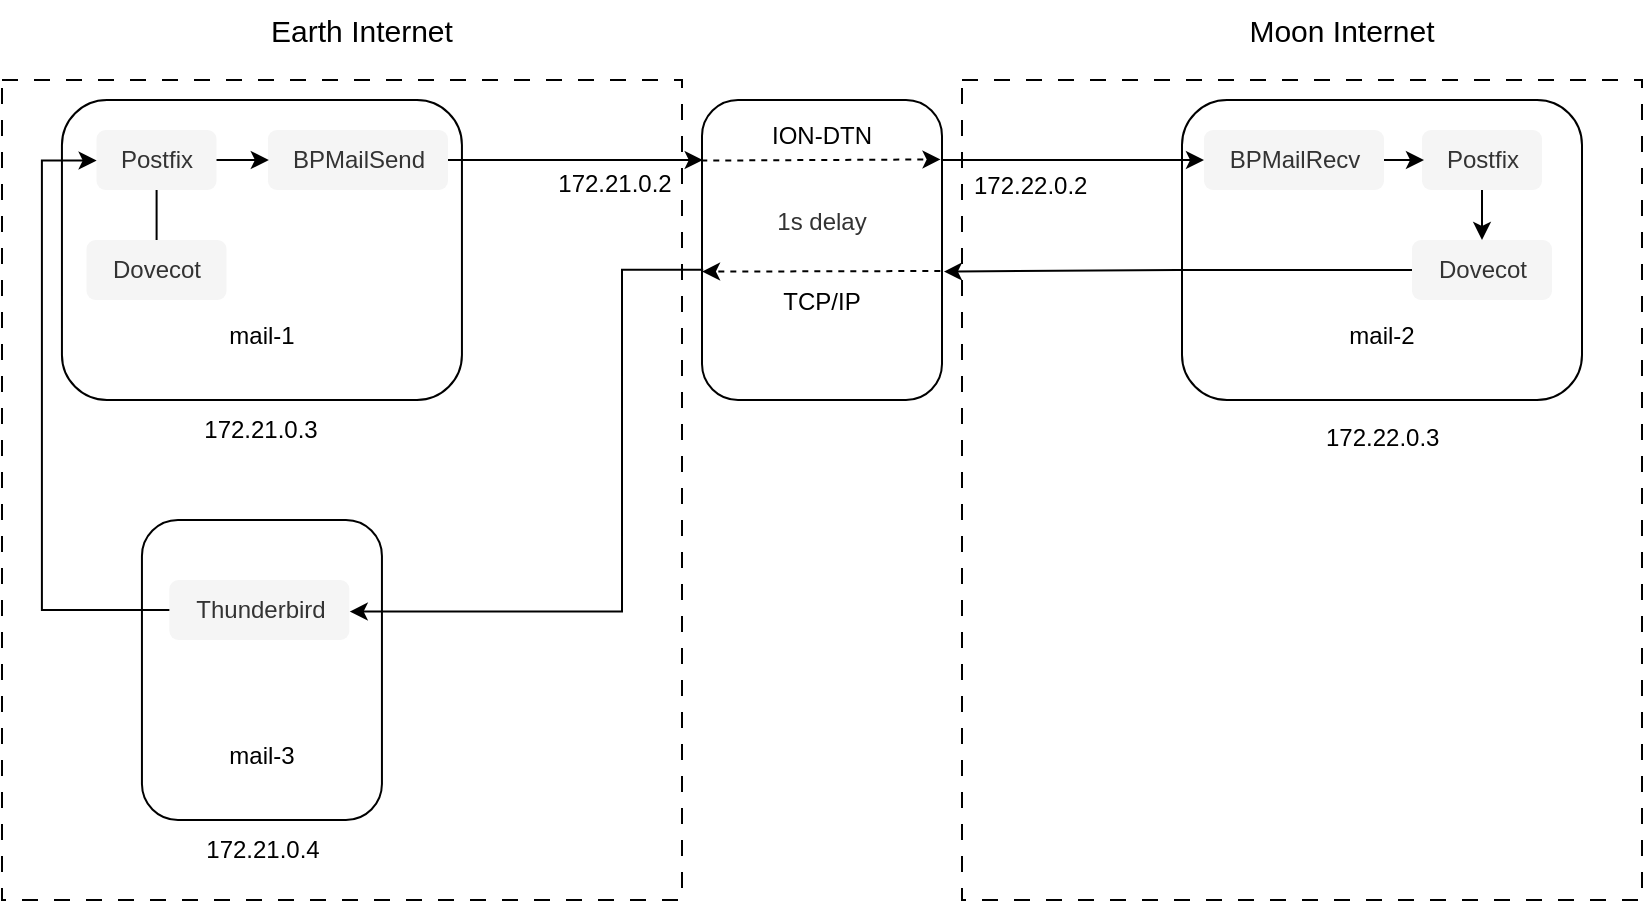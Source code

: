 <mxfile version="28.0.7">
  <diagram name="第 1 页" id="OcDM9iANdJN1S69kUgZ-">
    <mxGraphModel dx="1002" dy="584" grid="1" gridSize="10" guides="1" tooltips="1" connect="1" arrows="1" fold="1" page="1" pageScale="1" pageWidth="827" pageHeight="1169" math="0" shadow="0">
      <root>
        <mxCell id="0" />
        <mxCell id="1" parent="0" />
        <mxCell id="WblD24qjcXVZIYEIaCB--21" value="" style="rounded=0;whiteSpace=wrap;html=1;dashed=1;dashPattern=8 8;" vertex="1" parent="1">
          <mxGeometry x="610" y="70" width="340" height="410" as="geometry" />
        </mxCell>
        <mxCell id="WblD24qjcXVZIYEIaCB--20" value="" style="rounded=0;whiteSpace=wrap;html=1;dashed=1;dashPattern=8 8;" vertex="1" parent="1">
          <mxGeometry x="130" y="70" width="340" height="410" as="geometry" />
        </mxCell>
        <mxCell id="4_nnYnIDkYbimVNSXqPT-33" value="&lt;div&gt;&lt;br&gt;&lt;/div&gt;&lt;div&gt;&lt;br&gt;&lt;/div&gt;&lt;div&gt;&lt;br&gt;&lt;/div&gt;&lt;div&gt;&lt;br&gt;&lt;/div&gt;&lt;div&gt;&lt;br&gt;&lt;/div&gt;&lt;div&gt;&lt;br&gt;&lt;/div&gt;&lt;div&gt;mail-2&lt;/div&gt;" style="rounded=1;whiteSpace=wrap;html=1;" parent="1" vertex="1">
          <mxGeometry x="720" y="80" width="200" height="150" as="geometry" />
        </mxCell>
        <mxCell id="4_nnYnIDkYbimVNSXqPT-32" value="&lt;div&gt;&lt;br&gt;&lt;/div&gt;&lt;div&gt;&lt;br&gt;&lt;/div&gt;&lt;div&gt;&lt;br&gt;&lt;/div&gt;&lt;div&gt;&lt;br&gt;&lt;/div&gt;&lt;div&gt;&lt;br&gt;&lt;/div&gt;&lt;div&gt;&lt;br&gt;&lt;/div&gt;&lt;div&gt;mail-1&lt;/div&gt;" style="rounded=1;whiteSpace=wrap;html=1;" parent="1" vertex="1">
          <mxGeometry x="159.97" y="80" width="200" height="150" as="geometry" />
        </mxCell>
        <mxCell id="WblD24qjcXVZIYEIaCB--2" value="" style="edgeStyle=orthogonalEdgeStyle;rounded=0;orthogonalLoop=1;jettySize=auto;html=1;endArrow=none;endFill=0;" edge="1" parent="1" source="4_nnYnIDkYbimVNSXqPT-6" target="4_nnYnIDkYbimVNSXqPT-7">
          <mxGeometry relative="1" as="geometry" />
        </mxCell>
        <mxCell id="4_nnYnIDkYbimVNSXqPT-6" value="Dovecot" style="text;html=1;align=center;verticalAlign=middle;resizable=0;points=[];autosize=1;strokeColor=none;fillColor=#f5f5f5;fontColor=#333333;rounded=1;" parent="1" vertex="1">
          <mxGeometry x="172.26" y="150" width="70" height="30" as="geometry" />
        </mxCell>
        <mxCell id="4_nnYnIDkYbimVNSXqPT-7" value="&lt;div&gt;Postfix&lt;/div&gt;" style="text;html=1;align=center;verticalAlign=middle;resizable=0;points=[];autosize=1;strokeColor=none;fillColor=#f5f5f5;fontColor=#333333;rounded=1;" parent="1" vertex="1">
          <mxGeometry x="177.26" y="95" width="60" height="30" as="geometry" />
        </mxCell>
        <mxCell id="4_nnYnIDkYbimVNSXqPT-25" value="Dovecot" style="text;html=1;align=center;verticalAlign=middle;resizable=0;points=[];autosize=1;strokeColor=none;fillColor=#f5f5f5;fontColor=#333333;rounded=1;" parent="1" vertex="1">
          <mxGeometry x="835" y="150" width="70" height="30" as="geometry" />
        </mxCell>
        <mxCell id="4_nnYnIDkYbimVNSXqPT-26" style="edgeStyle=orthogonalEdgeStyle;rounded=0;orthogonalLoop=1;jettySize=auto;html=1;" parent="1" source="4_nnYnIDkYbimVNSXqPT-27" target="4_nnYnIDkYbimVNSXqPT-25" edge="1">
          <mxGeometry relative="1" as="geometry" />
        </mxCell>
        <mxCell id="4_nnYnIDkYbimVNSXqPT-27" value="&lt;div&gt;Postfix&lt;/div&gt;" style="text;html=1;align=center;verticalAlign=middle;resizable=0;points=[];autosize=1;strokeColor=none;fillColor=#f5f5f5;fontColor=#333333;rounded=1;" parent="1" vertex="1">
          <mxGeometry x="840" y="95" width="60" height="30" as="geometry" />
        </mxCell>
        <mxCell id="4_nnYnIDkYbimVNSXqPT-35" value="&lt;span style=&quot;color: rgb(51, 51, 51); text-wrap-mode: nowrap;&quot;&gt;1&lt;/span&gt;&lt;span style=&quot;color: light-dark(rgb(51, 51, 51), rgb(193, 193, 193)); text-wrap-mode: nowrap; background-color: transparent;&quot;&gt;s delay&lt;/span&gt;&lt;div&gt;&lt;div&gt;&lt;span style=&quot;color: rgb(51, 51, 51); text-wrap-mode: nowrap;&quot;&gt;&lt;br&gt;&lt;/span&gt;&lt;/div&gt;&lt;/div&gt;&lt;div&gt;&lt;span style=&quot;color: rgb(51, 51, 51); text-wrap-mode: nowrap;&quot;&gt;&lt;br&gt;&lt;/span&gt;&lt;/div&gt;" style="rounded=1;whiteSpace=wrap;html=1;" parent="1" vertex="1">
          <mxGeometry x="480" y="80" width="120" height="150" as="geometry" />
        </mxCell>
        <mxCell id="4_nnYnIDkYbimVNSXqPT-36" value="172.21.0.3" style="text;html=1;align=center;verticalAlign=middle;resizable=0;points=[];autosize=1;strokeColor=none;fillColor=none;" parent="1" vertex="1">
          <mxGeometry x="218.68" y="230" width="80" height="30" as="geometry" />
        </mxCell>
        <mxCell id="4_nnYnIDkYbimVNSXqPT-38" value="172.22.0.3" style="text;whiteSpace=wrap;" parent="1" vertex="1">
          <mxGeometry x="790" y="235" width="60" height="20" as="geometry" />
        </mxCell>
        <mxCell id="4_nnYnIDkYbimVNSXqPT-39" value="172.22.0.2" style="text;whiteSpace=wrap;" parent="1" vertex="1">
          <mxGeometry x="614" y="109" width="60" height="20" as="geometry" />
        </mxCell>
        <mxCell id="4_nnYnIDkYbimVNSXqPT-41" value="172.21.0.2" style="text;html=1;align=center;verticalAlign=middle;resizable=0;points=[];autosize=1;strokeColor=none;fillColor=none;" parent="1" vertex="1">
          <mxGeometry x="396" y="107" width="80" height="30" as="geometry" />
        </mxCell>
        <mxCell id="WblD24qjcXVZIYEIaCB--1" value="&lt;div&gt;&lt;br&gt;&lt;/div&gt;&lt;div&gt;&lt;br&gt;&lt;/div&gt;&lt;div&gt;&lt;br&gt;&lt;/div&gt;&lt;div&gt;&lt;br&gt;&lt;/div&gt;&lt;div&gt;&lt;br&gt;&lt;/div&gt;&lt;div&gt;&lt;br&gt;&lt;/div&gt;&lt;div&gt;mail-3&lt;/div&gt;" style="rounded=1;whiteSpace=wrap;html=1;" vertex="1" parent="1">
          <mxGeometry x="199.97" y="290" width="120" height="150" as="geometry" />
        </mxCell>
        <mxCell id="WblD24qjcXVZIYEIaCB--3" value="Thunderbird" style="text;html=1;align=center;verticalAlign=middle;resizable=0;points=[];autosize=1;strokeColor=none;fillColor=#f5f5f5;fontColor=#333333;rounded=1;" vertex="1" parent="1">
          <mxGeometry x="213.68" y="320" width="90" height="30" as="geometry" />
        </mxCell>
        <mxCell id="WblD24qjcXVZIYEIaCB--4" style="edgeStyle=orthogonalEdgeStyle;rounded=0;orthogonalLoop=1;jettySize=auto;html=1;entryX=0.001;entryY=0.509;entryDx=0;entryDy=0;entryPerimeter=0;" edge="1" parent="1" source="WblD24qjcXVZIYEIaCB--3" target="4_nnYnIDkYbimVNSXqPT-7">
          <mxGeometry relative="1" as="geometry">
            <Array as="points">
              <mxPoint x="149.97" y="335" />
              <mxPoint x="149.97" y="110" />
            </Array>
          </mxGeometry>
        </mxCell>
        <mxCell id="WblD24qjcXVZIYEIaCB--5" value="172.21.0.4" style="text;html=1;align=center;verticalAlign=middle;resizable=0;points=[];autosize=1;strokeColor=none;fillColor=none;" vertex="1" parent="1">
          <mxGeometry x="219.97" y="440" width="80" height="30" as="geometry" />
        </mxCell>
        <mxCell id="WblD24qjcXVZIYEIaCB--7" value="" style="endArrow=classic;html=1;rounded=0;exitX=-0.003;exitY=0.202;exitDx=0;exitDy=0;exitPerimeter=0;entryX=0.994;entryY=0.198;entryDx=0;entryDy=0;entryPerimeter=0;dashed=1;elbow=horizontal;" edge="1" parent="1" source="4_nnYnIDkYbimVNSXqPT-35" target="4_nnYnIDkYbimVNSXqPT-35">
          <mxGeometry width="50" height="50" relative="1" as="geometry">
            <mxPoint x="540" y="180" as="sourcePoint" />
            <mxPoint x="590" y="130" as="targetPoint" />
          </mxGeometry>
        </mxCell>
        <mxCell id="WblD24qjcXVZIYEIaCB--8" style="edgeStyle=orthogonalEdgeStyle;rounded=0;orthogonalLoop=1;jettySize=auto;html=1;entryX=1.008;entryY=0.572;entryDx=0;entryDy=0;entryPerimeter=0;" edge="1" parent="1" source="4_nnYnIDkYbimVNSXqPT-25" target="4_nnYnIDkYbimVNSXqPT-35">
          <mxGeometry relative="1" as="geometry" />
        </mxCell>
        <mxCell id="WblD24qjcXVZIYEIaCB--9" value="" style="endArrow=classic;html=1;rounded=0;exitX=0.993;exitY=0.57;exitDx=0;exitDy=0;exitPerimeter=0;entryX=0;entryY=0.572;entryDx=0;entryDy=0;entryPerimeter=0;dashed=1;" edge="1" parent="1" source="4_nnYnIDkYbimVNSXqPT-35" target="4_nnYnIDkYbimVNSXqPT-35">
          <mxGeometry width="50" height="50" relative="1" as="geometry">
            <mxPoint x="410" y="250" as="sourcePoint" />
            <mxPoint x="460" y="200" as="targetPoint" />
          </mxGeometry>
        </mxCell>
        <mxCell id="WblD24qjcXVZIYEIaCB--10" style="edgeStyle=orthogonalEdgeStyle;rounded=0;orthogonalLoop=1;jettySize=auto;html=1;entryX=1.002;entryY=0.526;entryDx=0;entryDy=0;entryPerimeter=0;exitX=0.005;exitY=0.566;exitDx=0;exitDy=0;exitPerimeter=0;" edge="1" parent="1" source="4_nnYnIDkYbimVNSXqPT-35" target="WblD24qjcXVZIYEIaCB--3">
          <mxGeometry relative="1" as="geometry">
            <Array as="points">
              <mxPoint x="440" y="165" />
              <mxPoint x="440" y="336" />
            </Array>
          </mxGeometry>
        </mxCell>
        <mxCell id="WblD24qjcXVZIYEIaCB--17" style="edgeStyle=orthogonalEdgeStyle;rounded=0;orthogonalLoop=1;jettySize=auto;html=1;" edge="1" parent="1" source="WblD24qjcXVZIYEIaCB--13">
          <mxGeometry relative="1" as="geometry">
            <mxPoint x="480.358" y="110" as="targetPoint" />
          </mxGeometry>
        </mxCell>
        <mxCell id="WblD24qjcXVZIYEIaCB--13" value="&lt;div&gt;BPMailSend&lt;/div&gt;" style="text;html=1;align=center;verticalAlign=middle;resizable=0;points=[];autosize=1;strokeColor=none;fillColor=#f5f5f5;fontColor=#333333;rounded=1;" vertex="1" parent="1">
          <mxGeometry x="262.97" y="95" width="90" height="30" as="geometry" />
        </mxCell>
        <mxCell id="WblD24qjcXVZIYEIaCB--18" style="edgeStyle=orthogonalEdgeStyle;rounded=0;orthogonalLoop=1;jettySize=auto;html=1;endArrow=none;endFill=0;startArrow=classic;startFill=1;" edge="1" parent="1" source="WblD24qjcXVZIYEIaCB--15">
          <mxGeometry relative="1" as="geometry">
            <mxPoint x="600" y="110.0" as="targetPoint" />
          </mxGeometry>
        </mxCell>
        <mxCell id="WblD24qjcXVZIYEIaCB--15" value="&lt;div&gt;BPMailRecv&lt;/div&gt;" style="text;html=1;align=center;verticalAlign=middle;resizable=0;points=[];autosize=1;strokeColor=none;fillColor=#f5f5f5;fontColor=#333333;rounded=1;" vertex="1" parent="1">
          <mxGeometry x="731" y="95" width="90" height="30" as="geometry" />
        </mxCell>
        <mxCell id="WblD24qjcXVZIYEIaCB--16" style="edgeStyle=orthogonalEdgeStyle;rounded=0;orthogonalLoop=1;jettySize=auto;html=1;entryX=0.005;entryY=0.5;entryDx=0;entryDy=0;entryPerimeter=0;" edge="1" parent="1" source="4_nnYnIDkYbimVNSXqPT-7" target="WblD24qjcXVZIYEIaCB--13">
          <mxGeometry relative="1" as="geometry" />
        </mxCell>
        <mxCell id="WblD24qjcXVZIYEIaCB--19" style="edgeStyle=orthogonalEdgeStyle;rounded=0;orthogonalLoop=1;jettySize=auto;html=1;entryX=0.012;entryY=0.497;entryDx=0;entryDy=0;entryPerimeter=0;" edge="1" parent="1" source="WblD24qjcXVZIYEIaCB--15" target="4_nnYnIDkYbimVNSXqPT-27">
          <mxGeometry relative="1" as="geometry" />
        </mxCell>
        <mxCell id="WblD24qjcXVZIYEIaCB--22" value="&lt;font style=&quot;font-size: 15px;&quot;&gt;Earth Internet&lt;/font&gt;" style="text;html=1;align=center;verticalAlign=middle;whiteSpace=wrap;rounded=0;" vertex="1" parent="1">
          <mxGeometry x="259.97" y="30" width="100.03" height="30" as="geometry" />
        </mxCell>
        <mxCell id="WblD24qjcXVZIYEIaCB--23" value="&lt;font style=&quot;font-size: 15px;&quot;&gt;Moon Internet&lt;/font&gt;" style="text;html=1;align=center;verticalAlign=middle;whiteSpace=wrap;rounded=0;" vertex="1" parent="1">
          <mxGeometry x="749.97" y="30" width="100.03" height="30" as="geometry" />
        </mxCell>
        <mxCell id="WblD24qjcXVZIYEIaCB--26" value="ION-DTN" style="text;html=1;align=center;verticalAlign=middle;whiteSpace=wrap;rounded=0;" vertex="1" parent="1">
          <mxGeometry x="510" y="83" width="60" height="30" as="geometry" />
        </mxCell>
        <mxCell id="WblD24qjcXVZIYEIaCB--28" value="TCP/IP" style="text;html=1;align=center;verticalAlign=middle;whiteSpace=wrap;rounded=0;" vertex="1" parent="1">
          <mxGeometry x="510" y="166" width="60" height="30" as="geometry" />
        </mxCell>
      </root>
    </mxGraphModel>
  </diagram>
</mxfile>
